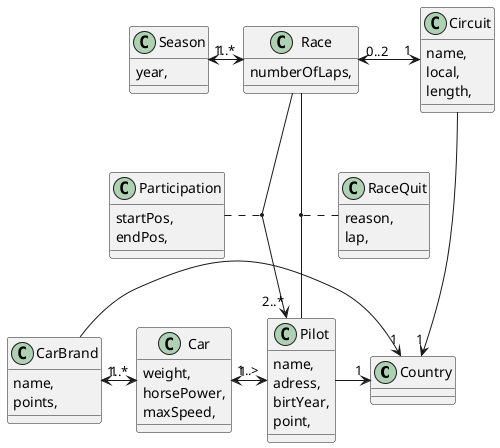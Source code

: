 @startuml f1

class Country {

}
'Avoid redundancy; allow unique key'

class CarBrand {
    name,
    points,
}

class Car {
    weight,
    horsePower,
    maxSpeed,
}

class Pilot {
    name,
    adress,
    birtYear,
    point,
}

class Season {
    year,
}

class Race {
    numberOfLaps,
}

class Circuit {
    name,
    local,
    length,
}

class Participation {
    startPos,
    endPos,
}

class RaceQuit {
    reason,
    lap,
}

CarBrand -> "1" Country
Pilot -> "1" Country
Circuit -> "1" Country
CarBrand "1" <-> "1..*" Car
Car "1" <-> "1..>" Pilot
Season "1" <-> "1..*" Race
Race "0..2" <-> "1" Circuit
Race -> "2..*" Pilot
(Race, Pilot) . Participation

(Race, Pilot) .. RaceQuit
'Alternative: Move RaceQuit attributes to Participation'

@enduml

